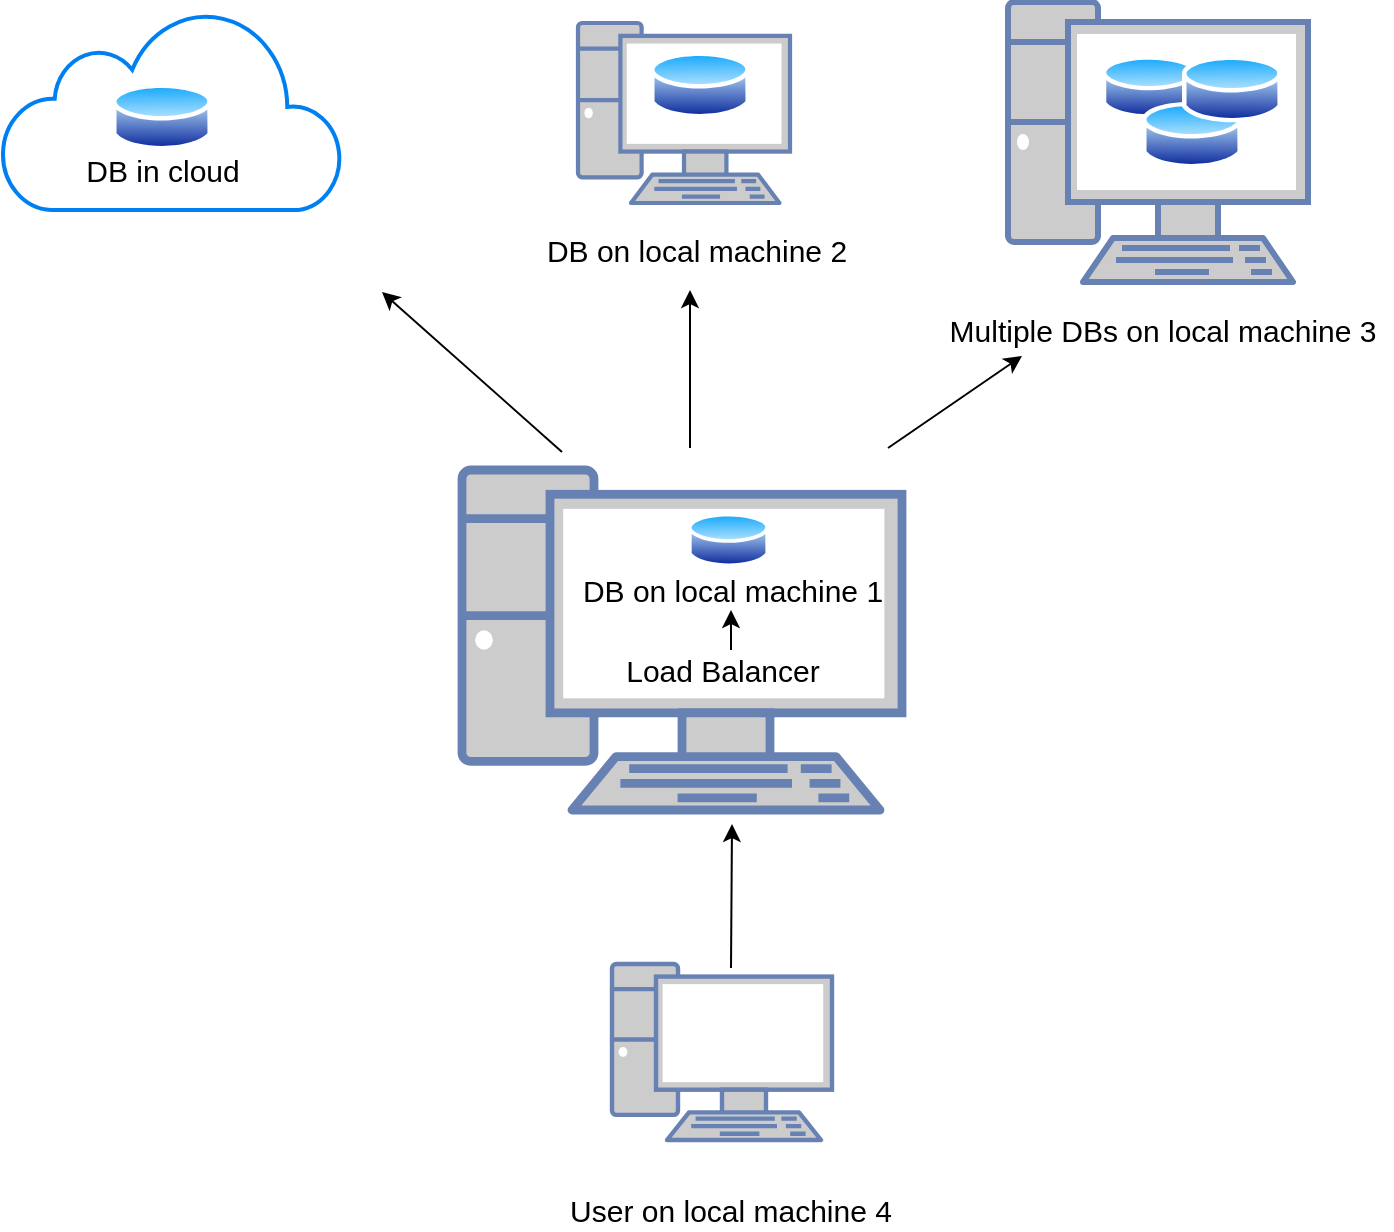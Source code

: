<mxfile version="15.8.6" type="device"><diagram id="qzXYggDw4OEKKVq_jpih" name="Page-1"><mxGraphModel dx="1186" dy="684" grid="1" gridSize="10" guides="1" tooltips="1" connect="1" arrows="1" fold="1" page="1" pageScale="1" pageWidth="827" pageHeight="1169" math="0" shadow="0"><root><mxCell id="0"/><mxCell id="1" parent="0"/><mxCell id="8vyAjWJ2sbpB4y8eCk68-1" value="" style="fontColor=#0066CC;verticalAlign=top;verticalLabelPosition=bottom;labelPosition=center;align=center;html=1;outlineConnect=0;fillColor=#CCCCCC;strokeColor=#6881B3;gradientColor=none;gradientDirection=north;strokeWidth=2;shape=mxgraph.networks.pc;" vertex="1" parent="1"><mxGeometry x="325" y="497" width="110" height="88" as="geometry"/></mxCell><mxCell id="8vyAjWJ2sbpB4y8eCk68-2" value="" style="fontColor=#0066CC;verticalAlign=top;verticalLabelPosition=bottom;labelPosition=center;align=center;html=1;outlineConnect=0;fillColor=#CCCCCC;strokeColor=#6881B3;gradientColor=none;gradientDirection=north;strokeWidth=2;shape=mxgraph.networks.pc;" vertex="1" parent="1"><mxGeometry x="308" y="26.5" width="106" height="90" as="geometry"/></mxCell><mxCell id="8vyAjWJ2sbpB4y8eCk68-3" value="" style="fontColor=#0066CC;verticalAlign=top;verticalLabelPosition=bottom;labelPosition=center;align=center;html=1;outlineConnect=0;fillColor=#CCCCCC;strokeColor=#6881B3;gradientColor=none;gradientDirection=north;strokeWidth=2;shape=mxgraph.networks.pc;" vertex="1" parent="1"><mxGeometry x="523" y="16" width="150" height="140" as="geometry"/></mxCell><mxCell id="8vyAjWJ2sbpB4y8eCk68-4" value="" style="fontColor=#0066CC;verticalAlign=top;verticalLabelPosition=bottom;labelPosition=center;align=center;html=1;outlineConnect=0;fillColor=#CCCCCC;strokeColor=#6881B3;gradientColor=none;gradientDirection=north;strokeWidth=2;shape=mxgraph.networks.pc;" vertex="1" parent="1"><mxGeometry x="250" y="250" width="220" height="170" as="geometry"/></mxCell><mxCell id="8vyAjWJ2sbpB4y8eCk68-5" value="" style="html=1;verticalLabelPosition=bottom;align=center;labelBackgroundColor=#ffffff;verticalAlign=top;strokeWidth=2;strokeColor=#0080F0;shadow=0;dashed=0;shape=mxgraph.ios7.icons.cloud;" vertex="1" parent="1"><mxGeometry x="20" y="20" width="170" height="100" as="geometry"/></mxCell><mxCell id="8vyAjWJ2sbpB4y8eCk68-6" value="" style="aspect=fixed;perimeter=ellipsePerimeter;html=1;align=center;shadow=0;dashed=0;spacingTop=3;image;image=img/lib/active_directory/database.svg;" vertex="1" parent="1"><mxGeometry x="75" y="55" width="50" height="37" as="geometry"/></mxCell><mxCell id="8vyAjWJ2sbpB4y8eCk68-7" value="" style="aspect=fixed;perimeter=ellipsePerimeter;html=1;align=center;shadow=0;dashed=0;spacingTop=3;image;image=img/lib/active_directory/database.svg;" vertex="1" parent="1"><mxGeometry x="363" y="270" width="40.54" height="30" as="geometry"/></mxCell><mxCell id="8vyAjWJ2sbpB4y8eCk68-8" value="" style="aspect=fixed;perimeter=ellipsePerimeter;html=1;align=center;shadow=0;dashed=0;spacingTop=3;image;image=img/lib/active_directory/database.svg;" vertex="1" parent="1"><mxGeometry x="344" y="39" width="50" height="37" as="geometry"/></mxCell><mxCell id="8vyAjWJ2sbpB4y8eCk68-9" value="" style="aspect=fixed;perimeter=ellipsePerimeter;html=1;align=center;shadow=0;dashed=0;spacingTop=3;image;image=img/lib/active_directory/database.svg;" vertex="1" parent="1"><mxGeometry x="570" y="41" width="47.3" height="35" as="geometry"/></mxCell><mxCell id="8vyAjWJ2sbpB4y8eCk68-10" value="" style="endArrow=classic;html=1;rounded=0;" edge="1" parent="1"><mxGeometry width="50" height="50" relative="1" as="geometry"><mxPoint x="463" y="239" as="sourcePoint"/><mxPoint x="530" y="193" as="targetPoint"/></mxGeometry></mxCell><mxCell id="8vyAjWJ2sbpB4y8eCk68-11" value="" style="endArrow=classic;html=1;rounded=0;" edge="1" parent="1"><mxGeometry width="50" height="50" relative="1" as="geometry"><mxPoint x="364" y="239" as="sourcePoint"/><mxPoint x="364" y="160" as="targetPoint"/></mxGeometry></mxCell><mxCell id="8vyAjWJ2sbpB4y8eCk68-13" value="&lt;font style=&quot;font-size: 15px&quot;&gt;DB in cloud&lt;/font&gt;" style="text;html=1;align=center;verticalAlign=middle;resizable=0;points=[];autosize=1;strokeColor=none;fillColor=none;" vertex="1" parent="1"><mxGeometry x="55" y="90" width="90" height="20" as="geometry"/></mxCell><mxCell id="8vyAjWJ2sbpB4y8eCk68-14" value="" style="aspect=fixed;perimeter=ellipsePerimeter;html=1;align=center;shadow=0;dashed=0;spacingTop=3;image;image=img/lib/active_directory/database.svg;" vertex="1" parent="1"><mxGeometry x="590" y="64" width="50" height="37" as="geometry"/></mxCell><mxCell id="8vyAjWJ2sbpB4y8eCk68-15" value="" style="aspect=fixed;perimeter=ellipsePerimeter;html=1;align=center;shadow=0;dashed=0;spacingTop=3;image;image=img/lib/active_directory/database.svg;" vertex="1" parent="1"><mxGeometry x="610" y="41" width="50" height="37" as="geometry"/></mxCell><mxCell id="8vyAjWJ2sbpB4y8eCk68-16" value="" style="endArrow=classic;html=1;rounded=0;" edge="1" parent="1"><mxGeometry width="50" height="50" relative="1" as="geometry"><mxPoint x="300" y="241" as="sourcePoint"/><mxPoint x="210" y="161" as="targetPoint"/></mxGeometry></mxCell><mxCell id="8vyAjWJ2sbpB4y8eCk68-17" value="&lt;font style=&quot;font-size: 15px&quot;&gt;DB on local machine 1&lt;/font&gt;" style="text;html=1;align=center;verticalAlign=middle;resizable=0;points=[];autosize=1;strokeColor=none;fillColor=none;" vertex="1" parent="1"><mxGeometry x="300" y="300" width="170" height="20" as="geometry"/></mxCell><mxCell id="8vyAjWJ2sbpB4y8eCk68-18" value="&lt;font style=&quot;font-size: 15px&quot;&gt;DB on local machine 2&lt;/font&gt;" style="text;html=1;align=center;verticalAlign=middle;resizable=0;points=[];autosize=1;strokeColor=none;fillColor=none;" vertex="1" parent="1"><mxGeometry x="282" y="130" width="170" height="20" as="geometry"/></mxCell><mxCell id="8vyAjWJ2sbpB4y8eCk68-19" value="&lt;font style=&quot;font-size: 15px&quot;&gt;Multiple DBs on local machine 3&lt;/font&gt;" style="text;html=1;align=center;verticalAlign=middle;resizable=0;points=[];autosize=1;strokeColor=none;fillColor=none;" vertex="1" parent="1"><mxGeometry x="485" y="170" width="230" height="20" as="geometry"/></mxCell><mxCell id="8vyAjWJ2sbpB4y8eCk68-20" value="&lt;font style=&quot;font-size: 15px&quot;&gt;Load Balancer&lt;/font&gt;" style="text;html=1;align=center;verticalAlign=middle;resizable=0;points=[];autosize=1;strokeColor=none;fillColor=none;" vertex="1" parent="1"><mxGeometry x="325" y="340" width="110" height="20" as="geometry"/></mxCell><mxCell id="8vyAjWJ2sbpB4y8eCk68-22" value="" style="endArrow=classic;html=1;rounded=0;" edge="1" parent="1"><mxGeometry width="50" height="50" relative="1" as="geometry"><mxPoint x="384.5" y="499" as="sourcePoint"/><mxPoint x="385" y="427" as="targetPoint"/></mxGeometry></mxCell><mxCell id="8vyAjWJ2sbpB4y8eCk68-23" value="User on local machine 4" style="text;html=1;align=center;verticalAlign=middle;resizable=0;points=[];autosize=1;strokeColor=none;fillColor=none;fontSize=15;" vertex="1" parent="1"><mxGeometry x="294" y="610" width="180" height="20" as="geometry"/></mxCell><mxCell id="8vyAjWJ2sbpB4y8eCk68-26" value="" style="endArrow=classic;html=1;rounded=0;" edge="1" parent="1"><mxGeometry width="50" height="50" relative="1" as="geometry"><mxPoint x="384.5" y="340" as="sourcePoint"/><mxPoint x="384.5" y="320" as="targetPoint"/></mxGeometry></mxCell></root></mxGraphModel></diagram></mxfile>